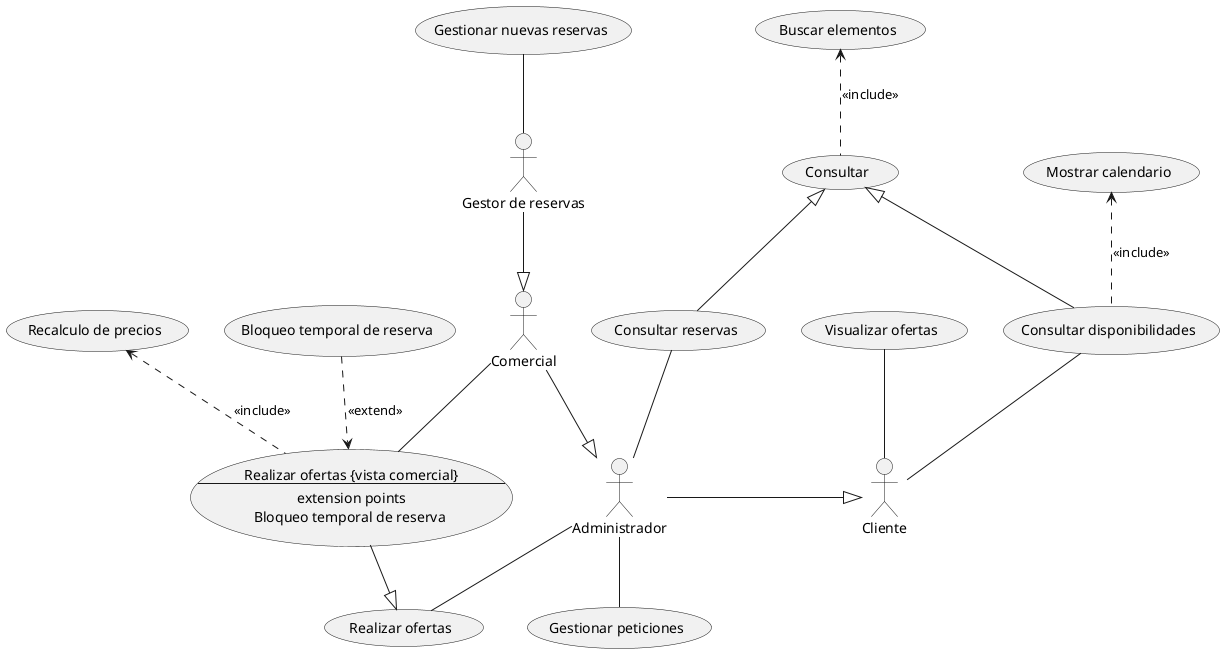 @startuml CompaniaHotelera

usecase (Visualizar ofertas) as VisualOf
"Consultar disponibilidades" as (ConsultDisponib)

actor Cliente
Cliente-up-(ConsultDisponib)
Cliente-up-(VisualOf)

usecase (Gestionar peticiones) as GestPet
usecase (Realizar ofertas) as RealOf
usecase (Consultar reservas) as ConsultRes

actor Administrador
Administrador-up-(ConsultRes)
Administrador--(GestPet) 
Administrador-down-(RealOf) 

Administrador-right-|>Cliente

(Mostrar calendario) as (MCalenda)
(ConsultDisponib).up.>(MCalenda) : <<include>>

(Consultar)<|--(ConsultDisponib)
(Consultar)<|--(ConsultRes)

(Buscar elementos) as (BuscaElem)
(Consultar).up.>(BuscaElem): <<include>>

actor Comercial

Comercial<|-up- :Gestor de reservas:
Comercial-right-|> Administrador

usecase (Gestionar nuevas reservas) as GestNReser
:Gestor de reservas:-up-(GestNReser)

usecase ROfComercial as "Realizar ofertas {vista comercial}
--
extension points
Bloqueo temporal de reserva "

Comercial--(ROfComercial)
(ROfComercial)--|>(RealOf)
usecase (Bloqueo temporal de reserva) as (Bloq)
(Bloq)..>(ROfComercial): <<extend>>
(Recalculo de precios)<..(ROfComercial): <<include>>


@enduml
